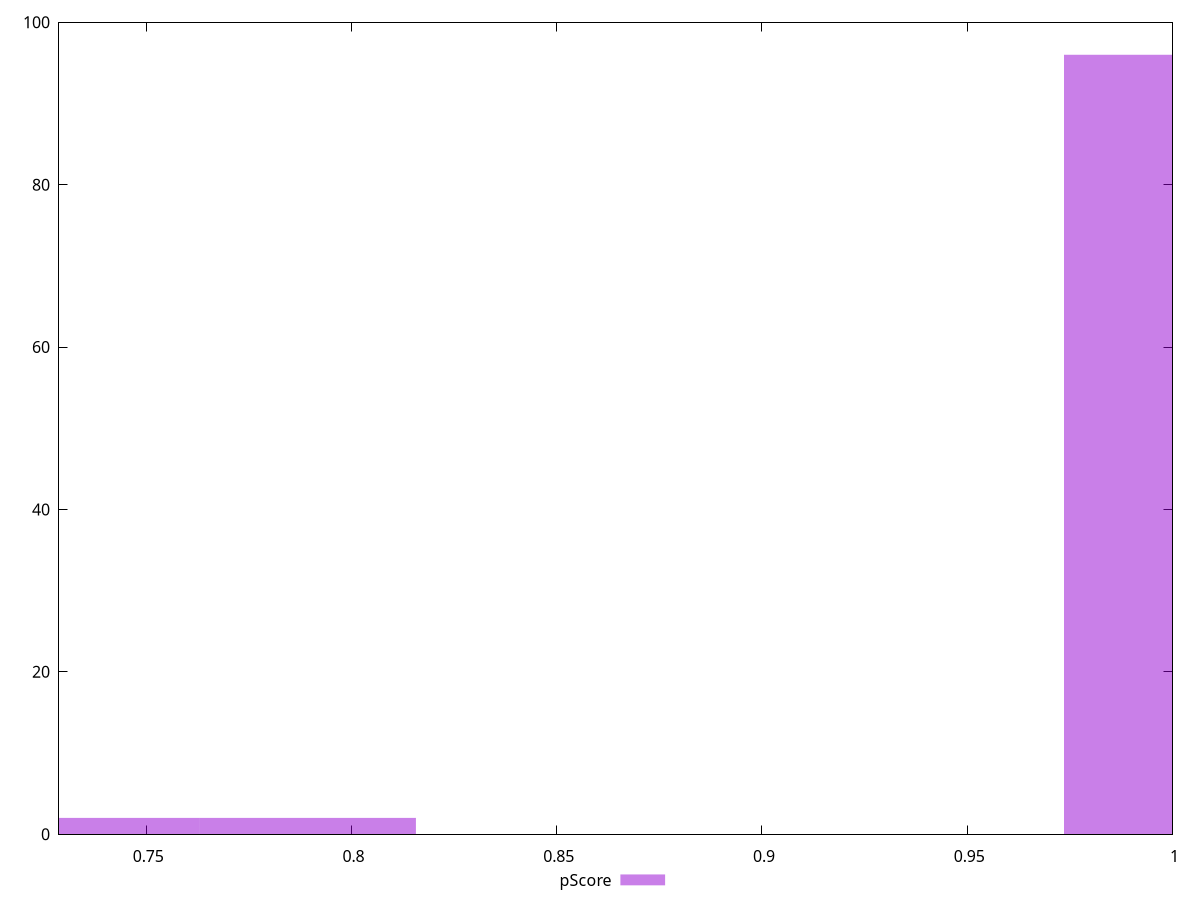 reset

$pScore <<EOF
0.789381840604545 2
0.736756384564242 2
0.999883664765757 96
EOF

set key outside below
set boxwidth 0.052625456040303
set xrange [0.7287492115566152:1]
set yrange [0:100]
set trange [0:100]
set style fill transparent solid 0.5 noborder
set terminal svg size 640, 490 enhanced background rgb 'white'
set output "reports/report_00027_2021-02-24T12-40-31.850Z/cumulative-layout-shift/samples/agenda/pScore/histogram.svg"

plot $pScore title "pScore" with boxes

reset
